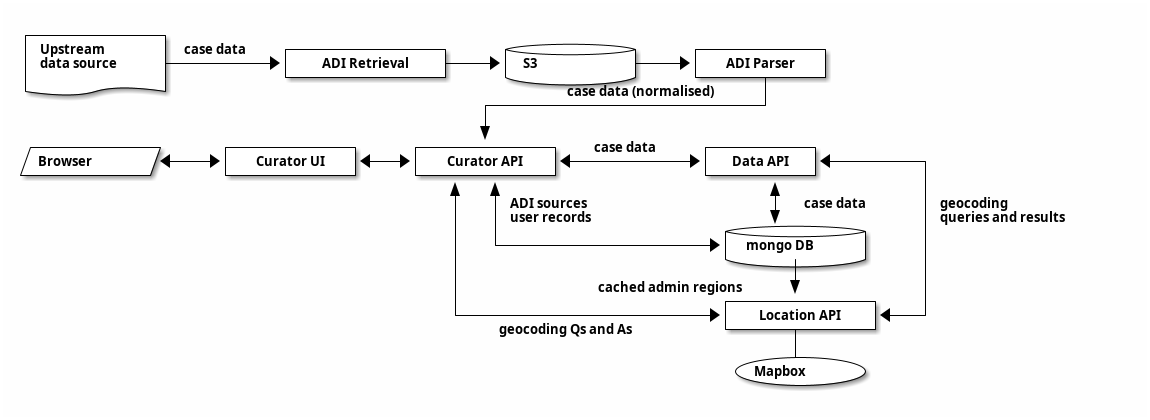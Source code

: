 @startditaa

+-------------+
| Upstream    |case data  +---------------+     +------------+     +------------+
| data source +---------->+ ADI Retrieval +---->+ S3 {s}     +---->+ ADI Parser |
| {d}         |           +---------------+     +------------+     +------+-----+
+-------------+                                    case data (normalised) |
                                              +---------------------------+
                                              |
                                              v
+------------+      +------------+     +------+------+  case data   +----------+
|Browser {io}+<---->+ Curator UI +<--->+ Curator API +<------------>+ Data API +<---------+
+------------+      +------------+     +---+---+-----+              +------+---+          |
                                           ^   ^                           ^              |
                                           |   | ADI sources               | case data    | geocoding
                                           |   | user records              v              | queries and results
                                           |   |                      +----+--------+     |
                                           |   +--------------------->+ mongo DB {s}|     |
                                           |                          +------+------+     |
                                           |                                 |            |
                                           |           cached admin regions  v            |
                                           |                          +------+-------+    |
                                           +------------------------->+ Location API +<---+
                                             geocoding Qs and As      +------+-------+
                                                                             |
                                                                       +-----+------+
                                                                       | Mapbox {o} |
                                                                       +------------+
@endditaa